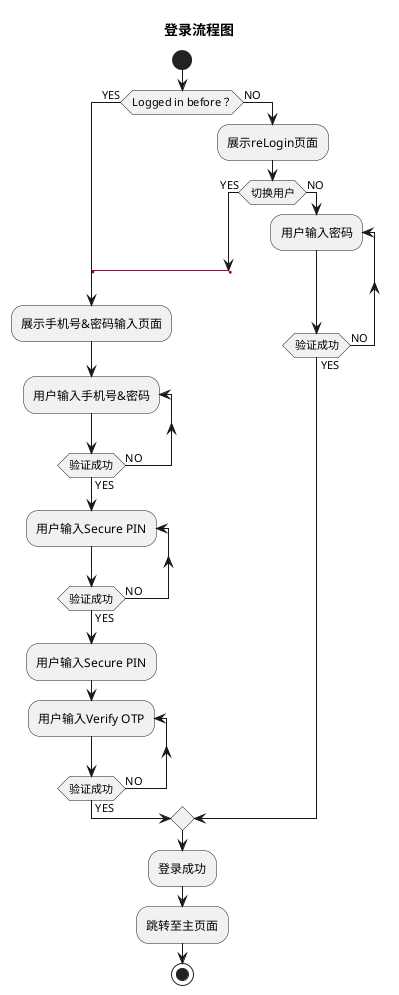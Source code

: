 @startuml 登录流程图
title 登录流程图

!pragma useVerticalIf on
start
if (Logged in before？) then (YES)
    label sp_lab0
    label sp_lab1
    label sp_lab1
    label sp_lab1
    label sp_lab1
    label lab
    :展示手机号&密码输入页面;
    
    repeat :用户输入手机号&密码;
    repeat while (验证成功) is (NO) not (YES)

    repeat :用户输入Secure PIN;
    repeat while (验证成功) is (NO) not (YES)
        :用户输入Secure PIN;

    repeat :用户输入Verify OTP;
    repeat while (验证成功) is (NO) not (YES)
else (NO) 
    :展示reLogin页面;
    if(切换用户) then (YES)
        label sp_lab2
        label sp_lab2
        goto lab
    else(NO)
        repeat :用户输入密码;
        repeat while (验证成功) is (NO) not (YES)
    endif
endif
    :登录成功;
    :跳转至主页面;

stop
@enduml